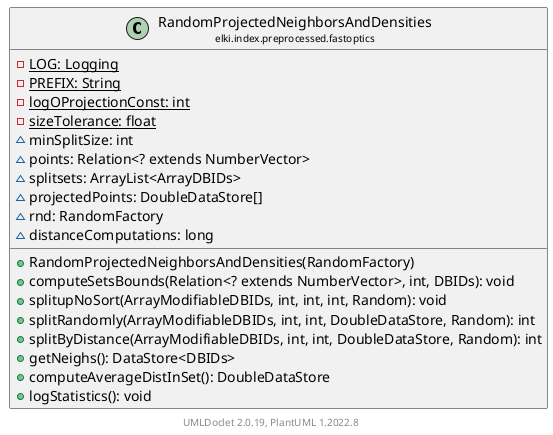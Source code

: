 @startuml
    remove .*\.(Instance|Par|Parameterizer|Factory)$
    set namespaceSeparator none
    hide empty fields
    hide empty methods

    class "<size:14>RandomProjectedNeighborsAndDensities\n<size:10>elki.index.preprocessed.fastoptics" as elki.index.preprocessed.fastoptics.RandomProjectedNeighborsAndDensities [[RandomProjectedNeighborsAndDensities.html]] {
        {static} -LOG: Logging
        {static} -PREFIX: String
        {static} -logOProjectionConst: int
        {static} -sizeTolerance: float
        ~minSplitSize: int
        ~points: Relation<? extends NumberVector>
        ~splitsets: ArrayList<ArrayDBIDs>
        ~projectedPoints: DoubleDataStore[]
        ~rnd: RandomFactory
        ~distanceComputations: long
        +RandomProjectedNeighborsAndDensities(RandomFactory)
        +computeSetsBounds(Relation<? extends NumberVector>, int, DBIDs): void
        +splitupNoSort(ArrayModifiableDBIDs, int, int, int, Random): void
        +splitRandomly(ArrayModifiableDBIDs, int, int, DoubleDataStore, Random): int
        +splitByDistance(ArrayModifiableDBIDs, int, int, DoubleDataStore, Random): int
        +getNeighs(): DataStore<DBIDs>
        +computeAverageDistInSet(): DoubleDataStore
        +logStatistics(): void
    }
    class "<size:14>RandomProjectedNeighborsAndDensities.Par\n<size:10>elki.index.preprocessed.fastoptics" as elki.index.preprocessed.fastoptics.RandomProjectedNeighborsAndDensities.Par [[RandomProjectedNeighborsAndDensities.Par.html]]

    elki.index.preprocessed.fastoptics.RandomProjectedNeighborsAndDensities +-- elki.index.preprocessed.fastoptics.RandomProjectedNeighborsAndDensities.Par

    center footer UMLDoclet 2.0.19, PlantUML 1.2022.8
@enduml
